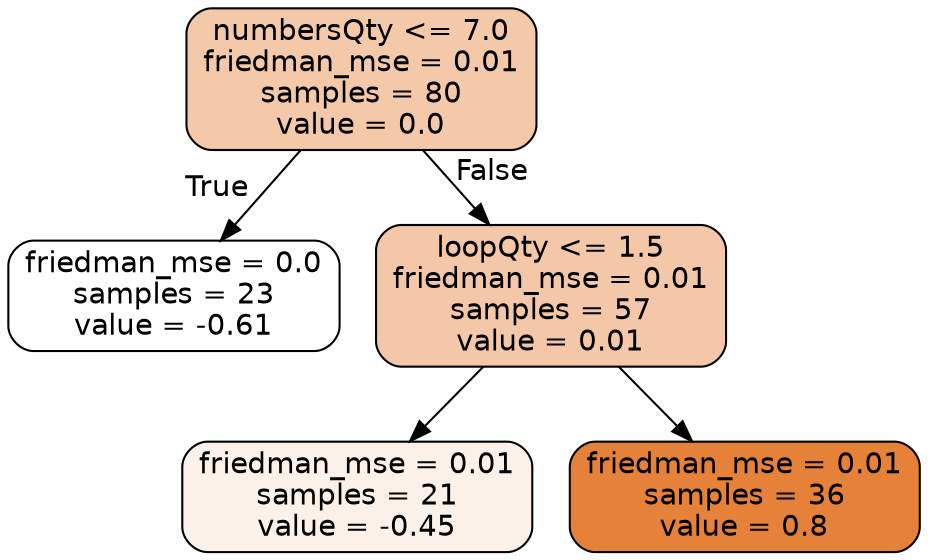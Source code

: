 digraph Tree {
node [shape=box, style="filled, rounded", color="black", fontname="helvetica"] ;
edge [fontname="helvetica"] ;
0 [label="numbersQty <= 7.0\nfriedman_mse = 0.01\nsamples = 80\nvalue = 0.0", fillcolor="#f4c9a9"] ;
1 [label="friedman_mse = 0.0\nsamples = 23\nvalue = -0.61", fillcolor="#ffffff"] ;
0 -> 1 [labeldistance=2.5, labelangle=45, headlabel="True"] ;
2 [label="loopQty <= 1.5\nfriedman_mse = 0.01\nsamples = 57\nvalue = 0.01", fillcolor="#f3c7a7"] ;
0 -> 2 [labeldistance=2.5, labelangle=-45, headlabel="False"] ;
3 [label="friedman_mse = 0.01\nsamples = 21\nvalue = -0.45", fillcolor="#fcf1e9"] ;
2 -> 3 ;
4 [label="friedman_mse = 0.01\nsamples = 36\nvalue = 0.8", fillcolor="#e58139"] ;
2 -> 4 ;
}